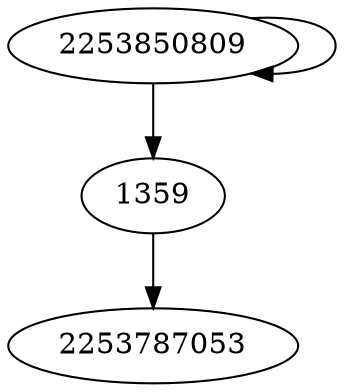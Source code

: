 digraph  {
2253850809;
2253787053;
1359;
2253850809 -> 1359;
2253850809 -> 2253850809;
1359 -> 2253787053;
}
